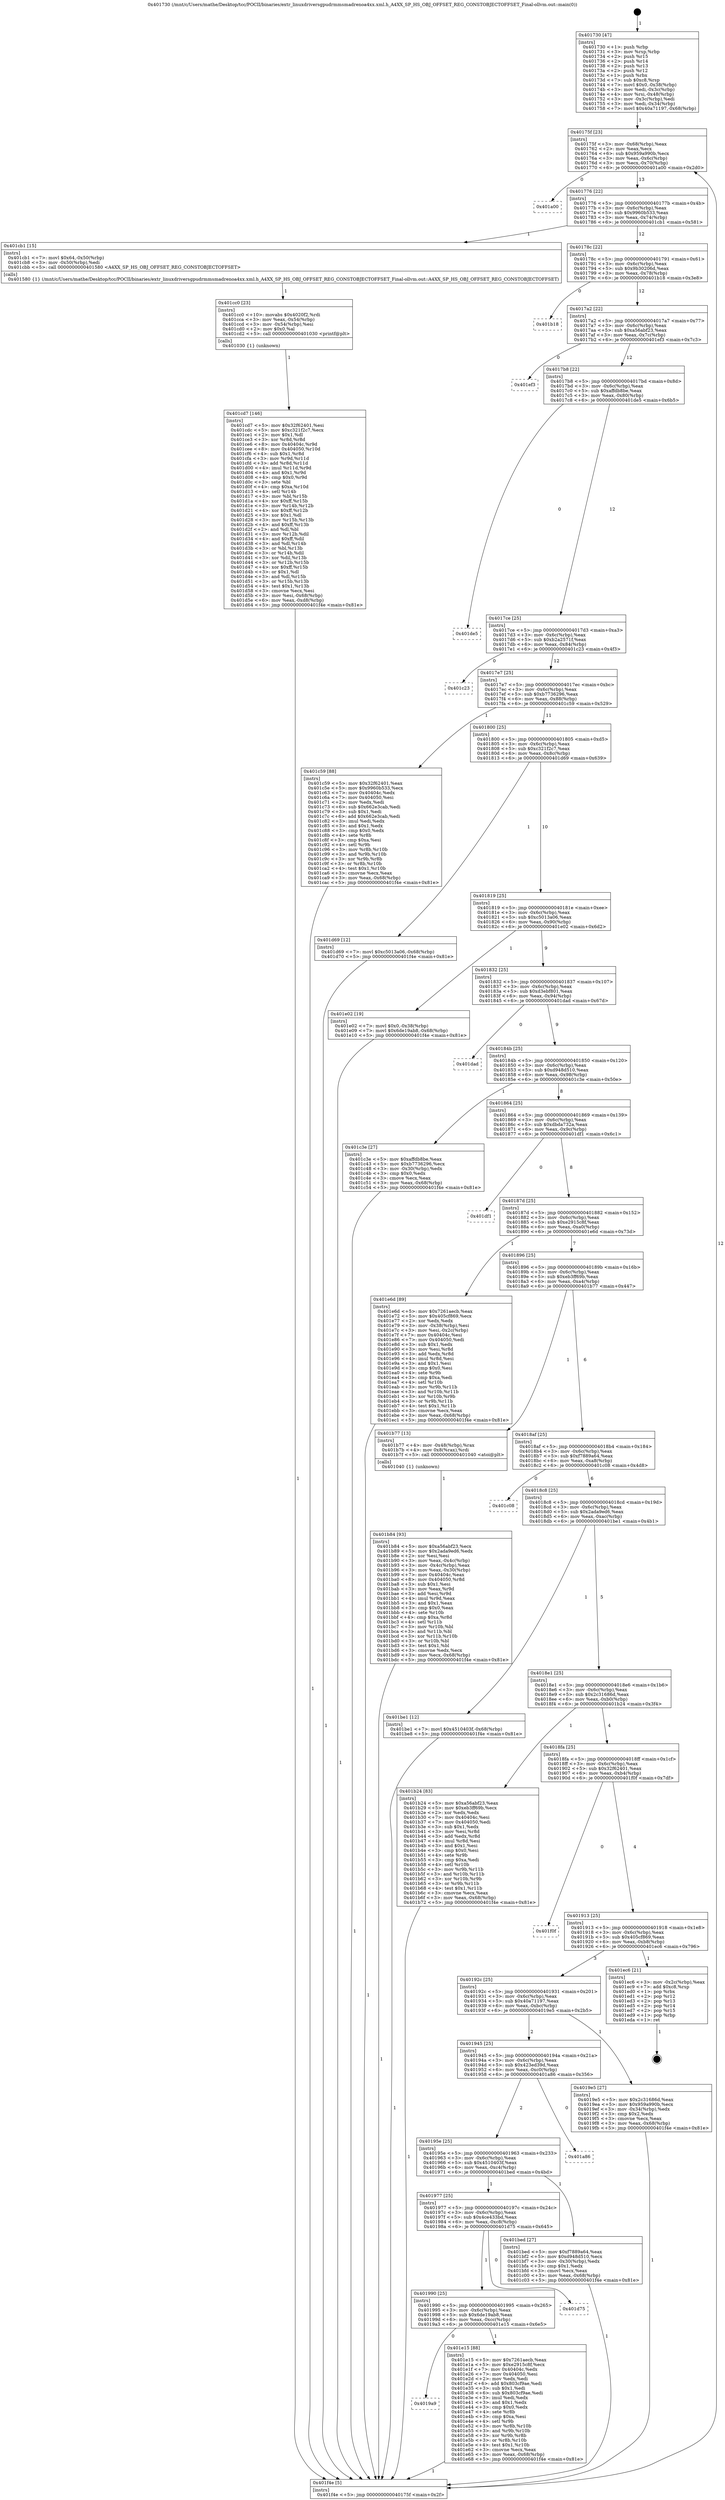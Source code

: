 digraph "0x401730" {
  label = "0x401730 (/mnt/c/Users/mathe/Desktop/tcc/POCII/binaries/extr_linuxdriversgpudrmmsmadrenoa4xx.xml.h_A4XX_SP_HS_OBJ_OFFSET_REG_CONSTOBJECTOFFSET_Final-ollvm.out::main(0))"
  labelloc = "t"
  node[shape=record]

  Entry [label="",width=0.3,height=0.3,shape=circle,fillcolor=black,style=filled]
  "0x40175f" [label="{
     0x40175f [23]\l
     | [instrs]\l
     &nbsp;&nbsp;0x40175f \<+3\>: mov -0x68(%rbp),%eax\l
     &nbsp;&nbsp;0x401762 \<+2\>: mov %eax,%ecx\l
     &nbsp;&nbsp;0x401764 \<+6\>: sub $0x959a990b,%ecx\l
     &nbsp;&nbsp;0x40176a \<+3\>: mov %eax,-0x6c(%rbp)\l
     &nbsp;&nbsp;0x40176d \<+3\>: mov %ecx,-0x70(%rbp)\l
     &nbsp;&nbsp;0x401770 \<+6\>: je 0000000000401a00 \<main+0x2d0\>\l
  }"]
  "0x401a00" [label="{
     0x401a00\l
  }", style=dashed]
  "0x401776" [label="{
     0x401776 [22]\l
     | [instrs]\l
     &nbsp;&nbsp;0x401776 \<+5\>: jmp 000000000040177b \<main+0x4b\>\l
     &nbsp;&nbsp;0x40177b \<+3\>: mov -0x6c(%rbp),%eax\l
     &nbsp;&nbsp;0x40177e \<+5\>: sub $0x9960b533,%eax\l
     &nbsp;&nbsp;0x401783 \<+3\>: mov %eax,-0x74(%rbp)\l
     &nbsp;&nbsp;0x401786 \<+6\>: je 0000000000401cb1 \<main+0x581\>\l
  }"]
  Exit [label="",width=0.3,height=0.3,shape=circle,fillcolor=black,style=filled,peripheries=2]
  "0x401cb1" [label="{
     0x401cb1 [15]\l
     | [instrs]\l
     &nbsp;&nbsp;0x401cb1 \<+7\>: movl $0x64,-0x50(%rbp)\l
     &nbsp;&nbsp;0x401cb8 \<+3\>: mov -0x50(%rbp),%edi\l
     &nbsp;&nbsp;0x401cbb \<+5\>: call 0000000000401580 \<A4XX_SP_HS_OBJ_OFFSET_REG_CONSTOBJECTOFFSET\>\l
     | [calls]\l
     &nbsp;&nbsp;0x401580 \{1\} (/mnt/c/Users/mathe/Desktop/tcc/POCII/binaries/extr_linuxdriversgpudrmmsmadrenoa4xx.xml.h_A4XX_SP_HS_OBJ_OFFSET_REG_CONSTOBJECTOFFSET_Final-ollvm.out::A4XX_SP_HS_OBJ_OFFSET_REG_CONSTOBJECTOFFSET)\l
  }"]
  "0x40178c" [label="{
     0x40178c [22]\l
     | [instrs]\l
     &nbsp;&nbsp;0x40178c \<+5\>: jmp 0000000000401791 \<main+0x61\>\l
     &nbsp;&nbsp;0x401791 \<+3\>: mov -0x6c(%rbp),%eax\l
     &nbsp;&nbsp;0x401794 \<+5\>: sub $0x9b30206d,%eax\l
     &nbsp;&nbsp;0x401799 \<+3\>: mov %eax,-0x78(%rbp)\l
     &nbsp;&nbsp;0x40179c \<+6\>: je 0000000000401b18 \<main+0x3e8\>\l
  }"]
  "0x4019a9" [label="{
     0x4019a9\l
  }", style=dashed]
  "0x401b18" [label="{
     0x401b18\l
  }", style=dashed]
  "0x4017a2" [label="{
     0x4017a2 [22]\l
     | [instrs]\l
     &nbsp;&nbsp;0x4017a2 \<+5\>: jmp 00000000004017a7 \<main+0x77\>\l
     &nbsp;&nbsp;0x4017a7 \<+3\>: mov -0x6c(%rbp),%eax\l
     &nbsp;&nbsp;0x4017aa \<+5\>: sub $0xa56abf23,%eax\l
     &nbsp;&nbsp;0x4017af \<+3\>: mov %eax,-0x7c(%rbp)\l
     &nbsp;&nbsp;0x4017b2 \<+6\>: je 0000000000401ef3 \<main+0x7c3\>\l
  }"]
  "0x401e15" [label="{
     0x401e15 [88]\l
     | [instrs]\l
     &nbsp;&nbsp;0x401e15 \<+5\>: mov $0x7261aecb,%eax\l
     &nbsp;&nbsp;0x401e1a \<+5\>: mov $0xe2915c8f,%ecx\l
     &nbsp;&nbsp;0x401e1f \<+7\>: mov 0x40404c,%edx\l
     &nbsp;&nbsp;0x401e26 \<+7\>: mov 0x404050,%esi\l
     &nbsp;&nbsp;0x401e2d \<+2\>: mov %edx,%edi\l
     &nbsp;&nbsp;0x401e2f \<+6\>: add $0x803cf9ae,%edi\l
     &nbsp;&nbsp;0x401e35 \<+3\>: sub $0x1,%edi\l
     &nbsp;&nbsp;0x401e38 \<+6\>: sub $0x803cf9ae,%edi\l
     &nbsp;&nbsp;0x401e3e \<+3\>: imul %edi,%edx\l
     &nbsp;&nbsp;0x401e41 \<+3\>: and $0x1,%edx\l
     &nbsp;&nbsp;0x401e44 \<+3\>: cmp $0x0,%edx\l
     &nbsp;&nbsp;0x401e47 \<+4\>: sete %r8b\l
     &nbsp;&nbsp;0x401e4b \<+3\>: cmp $0xa,%esi\l
     &nbsp;&nbsp;0x401e4e \<+4\>: setl %r9b\l
     &nbsp;&nbsp;0x401e52 \<+3\>: mov %r8b,%r10b\l
     &nbsp;&nbsp;0x401e55 \<+3\>: and %r9b,%r10b\l
     &nbsp;&nbsp;0x401e58 \<+3\>: xor %r9b,%r8b\l
     &nbsp;&nbsp;0x401e5b \<+3\>: or %r8b,%r10b\l
     &nbsp;&nbsp;0x401e5e \<+4\>: test $0x1,%r10b\l
     &nbsp;&nbsp;0x401e62 \<+3\>: cmovne %ecx,%eax\l
     &nbsp;&nbsp;0x401e65 \<+3\>: mov %eax,-0x68(%rbp)\l
     &nbsp;&nbsp;0x401e68 \<+5\>: jmp 0000000000401f4e \<main+0x81e\>\l
  }"]
  "0x401ef3" [label="{
     0x401ef3\l
  }", style=dashed]
  "0x4017b8" [label="{
     0x4017b8 [22]\l
     | [instrs]\l
     &nbsp;&nbsp;0x4017b8 \<+5\>: jmp 00000000004017bd \<main+0x8d\>\l
     &nbsp;&nbsp;0x4017bd \<+3\>: mov -0x6c(%rbp),%eax\l
     &nbsp;&nbsp;0x4017c0 \<+5\>: sub $0xaffdb8be,%eax\l
     &nbsp;&nbsp;0x4017c5 \<+3\>: mov %eax,-0x80(%rbp)\l
     &nbsp;&nbsp;0x4017c8 \<+6\>: je 0000000000401de5 \<main+0x6b5\>\l
  }"]
  "0x401990" [label="{
     0x401990 [25]\l
     | [instrs]\l
     &nbsp;&nbsp;0x401990 \<+5\>: jmp 0000000000401995 \<main+0x265\>\l
     &nbsp;&nbsp;0x401995 \<+3\>: mov -0x6c(%rbp),%eax\l
     &nbsp;&nbsp;0x401998 \<+5\>: sub $0x6de19ab8,%eax\l
     &nbsp;&nbsp;0x40199d \<+6\>: mov %eax,-0xcc(%rbp)\l
     &nbsp;&nbsp;0x4019a3 \<+6\>: je 0000000000401e15 \<main+0x6e5\>\l
  }"]
  "0x401de5" [label="{
     0x401de5\l
  }", style=dashed]
  "0x4017ce" [label="{
     0x4017ce [25]\l
     | [instrs]\l
     &nbsp;&nbsp;0x4017ce \<+5\>: jmp 00000000004017d3 \<main+0xa3\>\l
     &nbsp;&nbsp;0x4017d3 \<+3\>: mov -0x6c(%rbp),%eax\l
     &nbsp;&nbsp;0x4017d6 \<+5\>: sub $0xb2a2571f,%eax\l
     &nbsp;&nbsp;0x4017db \<+6\>: mov %eax,-0x84(%rbp)\l
     &nbsp;&nbsp;0x4017e1 \<+6\>: je 0000000000401c23 \<main+0x4f3\>\l
  }"]
  "0x401d75" [label="{
     0x401d75\l
  }", style=dashed]
  "0x401c23" [label="{
     0x401c23\l
  }", style=dashed]
  "0x4017e7" [label="{
     0x4017e7 [25]\l
     | [instrs]\l
     &nbsp;&nbsp;0x4017e7 \<+5\>: jmp 00000000004017ec \<main+0xbc\>\l
     &nbsp;&nbsp;0x4017ec \<+3\>: mov -0x6c(%rbp),%eax\l
     &nbsp;&nbsp;0x4017ef \<+5\>: sub $0xb7736296,%eax\l
     &nbsp;&nbsp;0x4017f4 \<+6\>: mov %eax,-0x88(%rbp)\l
     &nbsp;&nbsp;0x4017fa \<+6\>: je 0000000000401c59 \<main+0x529\>\l
  }"]
  "0x401cd7" [label="{
     0x401cd7 [146]\l
     | [instrs]\l
     &nbsp;&nbsp;0x401cd7 \<+5\>: mov $0x32f62401,%esi\l
     &nbsp;&nbsp;0x401cdc \<+5\>: mov $0xc321f2c7,%ecx\l
     &nbsp;&nbsp;0x401ce1 \<+2\>: mov $0x1,%dl\l
     &nbsp;&nbsp;0x401ce3 \<+3\>: xor %r8d,%r8d\l
     &nbsp;&nbsp;0x401ce6 \<+8\>: mov 0x40404c,%r9d\l
     &nbsp;&nbsp;0x401cee \<+8\>: mov 0x404050,%r10d\l
     &nbsp;&nbsp;0x401cf6 \<+4\>: sub $0x1,%r8d\l
     &nbsp;&nbsp;0x401cfa \<+3\>: mov %r9d,%r11d\l
     &nbsp;&nbsp;0x401cfd \<+3\>: add %r8d,%r11d\l
     &nbsp;&nbsp;0x401d00 \<+4\>: imul %r11d,%r9d\l
     &nbsp;&nbsp;0x401d04 \<+4\>: and $0x1,%r9d\l
     &nbsp;&nbsp;0x401d08 \<+4\>: cmp $0x0,%r9d\l
     &nbsp;&nbsp;0x401d0c \<+3\>: sete %bl\l
     &nbsp;&nbsp;0x401d0f \<+4\>: cmp $0xa,%r10d\l
     &nbsp;&nbsp;0x401d13 \<+4\>: setl %r14b\l
     &nbsp;&nbsp;0x401d17 \<+3\>: mov %bl,%r15b\l
     &nbsp;&nbsp;0x401d1a \<+4\>: xor $0xff,%r15b\l
     &nbsp;&nbsp;0x401d1e \<+3\>: mov %r14b,%r12b\l
     &nbsp;&nbsp;0x401d21 \<+4\>: xor $0xff,%r12b\l
     &nbsp;&nbsp;0x401d25 \<+3\>: xor $0x1,%dl\l
     &nbsp;&nbsp;0x401d28 \<+3\>: mov %r15b,%r13b\l
     &nbsp;&nbsp;0x401d2b \<+4\>: and $0xff,%r13b\l
     &nbsp;&nbsp;0x401d2f \<+2\>: and %dl,%bl\l
     &nbsp;&nbsp;0x401d31 \<+3\>: mov %r12b,%dil\l
     &nbsp;&nbsp;0x401d34 \<+4\>: and $0xff,%dil\l
     &nbsp;&nbsp;0x401d38 \<+3\>: and %dl,%r14b\l
     &nbsp;&nbsp;0x401d3b \<+3\>: or %bl,%r13b\l
     &nbsp;&nbsp;0x401d3e \<+3\>: or %r14b,%dil\l
     &nbsp;&nbsp;0x401d41 \<+3\>: xor %dil,%r13b\l
     &nbsp;&nbsp;0x401d44 \<+3\>: or %r12b,%r15b\l
     &nbsp;&nbsp;0x401d47 \<+4\>: xor $0xff,%r15b\l
     &nbsp;&nbsp;0x401d4b \<+3\>: or $0x1,%dl\l
     &nbsp;&nbsp;0x401d4e \<+3\>: and %dl,%r15b\l
     &nbsp;&nbsp;0x401d51 \<+3\>: or %r15b,%r13b\l
     &nbsp;&nbsp;0x401d54 \<+4\>: test $0x1,%r13b\l
     &nbsp;&nbsp;0x401d58 \<+3\>: cmovne %ecx,%esi\l
     &nbsp;&nbsp;0x401d5b \<+3\>: mov %esi,-0x68(%rbp)\l
     &nbsp;&nbsp;0x401d5e \<+6\>: mov %eax,-0xd8(%rbp)\l
     &nbsp;&nbsp;0x401d64 \<+5\>: jmp 0000000000401f4e \<main+0x81e\>\l
  }"]
  "0x401c59" [label="{
     0x401c59 [88]\l
     | [instrs]\l
     &nbsp;&nbsp;0x401c59 \<+5\>: mov $0x32f62401,%eax\l
     &nbsp;&nbsp;0x401c5e \<+5\>: mov $0x9960b533,%ecx\l
     &nbsp;&nbsp;0x401c63 \<+7\>: mov 0x40404c,%edx\l
     &nbsp;&nbsp;0x401c6a \<+7\>: mov 0x404050,%esi\l
     &nbsp;&nbsp;0x401c71 \<+2\>: mov %edx,%edi\l
     &nbsp;&nbsp;0x401c73 \<+6\>: sub $0x662e3cab,%edi\l
     &nbsp;&nbsp;0x401c79 \<+3\>: sub $0x1,%edi\l
     &nbsp;&nbsp;0x401c7c \<+6\>: add $0x662e3cab,%edi\l
     &nbsp;&nbsp;0x401c82 \<+3\>: imul %edi,%edx\l
     &nbsp;&nbsp;0x401c85 \<+3\>: and $0x1,%edx\l
     &nbsp;&nbsp;0x401c88 \<+3\>: cmp $0x0,%edx\l
     &nbsp;&nbsp;0x401c8b \<+4\>: sete %r8b\l
     &nbsp;&nbsp;0x401c8f \<+3\>: cmp $0xa,%esi\l
     &nbsp;&nbsp;0x401c92 \<+4\>: setl %r9b\l
     &nbsp;&nbsp;0x401c96 \<+3\>: mov %r8b,%r10b\l
     &nbsp;&nbsp;0x401c99 \<+3\>: and %r9b,%r10b\l
     &nbsp;&nbsp;0x401c9c \<+3\>: xor %r9b,%r8b\l
     &nbsp;&nbsp;0x401c9f \<+3\>: or %r8b,%r10b\l
     &nbsp;&nbsp;0x401ca2 \<+4\>: test $0x1,%r10b\l
     &nbsp;&nbsp;0x401ca6 \<+3\>: cmovne %ecx,%eax\l
     &nbsp;&nbsp;0x401ca9 \<+3\>: mov %eax,-0x68(%rbp)\l
     &nbsp;&nbsp;0x401cac \<+5\>: jmp 0000000000401f4e \<main+0x81e\>\l
  }"]
  "0x401800" [label="{
     0x401800 [25]\l
     | [instrs]\l
     &nbsp;&nbsp;0x401800 \<+5\>: jmp 0000000000401805 \<main+0xd5\>\l
     &nbsp;&nbsp;0x401805 \<+3\>: mov -0x6c(%rbp),%eax\l
     &nbsp;&nbsp;0x401808 \<+5\>: sub $0xc321f2c7,%eax\l
     &nbsp;&nbsp;0x40180d \<+6\>: mov %eax,-0x8c(%rbp)\l
     &nbsp;&nbsp;0x401813 \<+6\>: je 0000000000401d69 \<main+0x639\>\l
  }"]
  "0x401cc0" [label="{
     0x401cc0 [23]\l
     | [instrs]\l
     &nbsp;&nbsp;0x401cc0 \<+10\>: movabs $0x4020f2,%rdi\l
     &nbsp;&nbsp;0x401cca \<+3\>: mov %eax,-0x54(%rbp)\l
     &nbsp;&nbsp;0x401ccd \<+3\>: mov -0x54(%rbp),%esi\l
     &nbsp;&nbsp;0x401cd0 \<+2\>: mov $0x0,%al\l
     &nbsp;&nbsp;0x401cd2 \<+5\>: call 0000000000401030 \<printf@plt\>\l
     | [calls]\l
     &nbsp;&nbsp;0x401030 \{1\} (unknown)\l
  }"]
  "0x401d69" [label="{
     0x401d69 [12]\l
     | [instrs]\l
     &nbsp;&nbsp;0x401d69 \<+7\>: movl $0xc5013a06,-0x68(%rbp)\l
     &nbsp;&nbsp;0x401d70 \<+5\>: jmp 0000000000401f4e \<main+0x81e\>\l
  }"]
  "0x401819" [label="{
     0x401819 [25]\l
     | [instrs]\l
     &nbsp;&nbsp;0x401819 \<+5\>: jmp 000000000040181e \<main+0xee\>\l
     &nbsp;&nbsp;0x40181e \<+3\>: mov -0x6c(%rbp),%eax\l
     &nbsp;&nbsp;0x401821 \<+5\>: sub $0xc5013a06,%eax\l
     &nbsp;&nbsp;0x401826 \<+6\>: mov %eax,-0x90(%rbp)\l
     &nbsp;&nbsp;0x40182c \<+6\>: je 0000000000401e02 \<main+0x6d2\>\l
  }"]
  "0x401977" [label="{
     0x401977 [25]\l
     | [instrs]\l
     &nbsp;&nbsp;0x401977 \<+5\>: jmp 000000000040197c \<main+0x24c\>\l
     &nbsp;&nbsp;0x40197c \<+3\>: mov -0x6c(%rbp),%eax\l
     &nbsp;&nbsp;0x40197f \<+5\>: sub $0x4ce433bd,%eax\l
     &nbsp;&nbsp;0x401984 \<+6\>: mov %eax,-0xc8(%rbp)\l
     &nbsp;&nbsp;0x40198a \<+6\>: je 0000000000401d75 \<main+0x645\>\l
  }"]
  "0x401e02" [label="{
     0x401e02 [19]\l
     | [instrs]\l
     &nbsp;&nbsp;0x401e02 \<+7\>: movl $0x0,-0x38(%rbp)\l
     &nbsp;&nbsp;0x401e09 \<+7\>: movl $0x6de19ab8,-0x68(%rbp)\l
     &nbsp;&nbsp;0x401e10 \<+5\>: jmp 0000000000401f4e \<main+0x81e\>\l
  }"]
  "0x401832" [label="{
     0x401832 [25]\l
     | [instrs]\l
     &nbsp;&nbsp;0x401832 \<+5\>: jmp 0000000000401837 \<main+0x107\>\l
     &nbsp;&nbsp;0x401837 \<+3\>: mov -0x6c(%rbp),%eax\l
     &nbsp;&nbsp;0x40183a \<+5\>: sub $0xd3ebf801,%eax\l
     &nbsp;&nbsp;0x40183f \<+6\>: mov %eax,-0x94(%rbp)\l
     &nbsp;&nbsp;0x401845 \<+6\>: je 0000000000401dad \<main+0x67d\>\l
  }"]
  "0x401bed" [label="{
     0x401bed [27]\l
     | [instrs]\l
     &nbsp;&nbsp;0x401bed \<+5\>: mov $0xf7889a64,%eax\l
     &nbsp;&nbsp;0x401bf2 \<+5\>: mov $0xd948d510,%ecx\l
     &nbsp;&nbsp;0x401bf7 \<+3\>: mov -0x30(%rbp),%edx\l
     &nbsp;&nbsp;0x401bfa \<+3\>: cmp $0x1,%edx\l
     &nbsp;&nbsp;0x401bfd \<+3\>: cmovl %ecx,%eax\l
     &nbsp;&nbsp;0x401c00 \<+3\>: mov %eax,-0x68(%rbp)\l
     &nbsp;&nbsp;0x401c03 \<+5\>: jmp 0000000000401f4e \<main+0x81e\>\l
  }"]
  "0x401dad" [label="{
     0x401dad\l
  }", style=dashed]
  "0x40184b" [label="{
     0x40184b [25]\l
     | [instrs]\l
     &nbsp;&nbsp;0x40184b \<+5\>: jmp 0000000000401850 \<main+0x120\>\l
     &nbsp;&nbsp;0x401850 \<+3\>: mov -0x6c(%rbp),%eax\l
     &nbsp;&nbsp;0x401853 \<+5\>: sub $0xd948d510,%eax\l
     &nbsp;&nbsp;0x401858 \<+6\>: mov %eax,-0x98(%rbp)\l
     &nbsp;&nbsp;0x40185e \<+6\>: je 0000000000401c3e \<main+0x50e\>\l
  }"]
  "0x40195e" [label="{
     0x40195e [25]\l
     | [instrs]\l
     &nbsp;&nbsp;0x40195e \<+5\>: jmp 0000000000401963 \<main+0x233\>\l
     &nbsp;&nbsp;0x401963 \<+3\>: mov -0x6c(%rbp),%eax\l
     &nbsp;&nbsp;0x401966 \<+5\>: sub $0x4510403f,%eax\l
     &nbsp;&nbsp;0x40196b \<+6\>: mov %eax,-0xc4(%rbp)\l
     &nbsp;&nbsp;0x401971 \<+6\>: je 0000000000401bed \<main+0x4bd\>\l
  }"]
  "0x401c3e" [label="{
     0x401c3e [27]\l
     | [instrs]\l
     &nbsp;&nbsp;0x401c3e \<+5\>: mov $0xaffdb8be,%eax\l
     &nbsp;&nbsp;0x401c43 \<+5\>: mov $0xb7736296,%ecx\l
     &nbsp;&nbsp;0x401c48 \<+3\>: mov -0x30(%rbp),%edx\l
     &nbsp;&nbsp;0x401c4b \<+3\>: cmp $0x0,%edx\l
     &nbsp;&nbsp;0x401c4e \<+3\>: cmove %ecx,%eax\l
     &nbsp;&nbsp;0x401c51 \<+3\>: mov %eax,-0x68(%rbp)\l
     &nbsp;&nbsp;0x401c54 \<+5\>: jmp 0000000000401f4e \<main+0x81e\>\l
  }"]
  "0x401864" [label="{
     0x401864 [25]\l
     | [instrs]\l
     &nbsp;&nbsp;0x401864 \<+5\>: jmp 0000000000401869 \<main+0x139\>\l
     &nbsp;&nbsp;0x401869 \<+3\>: mov -0x6c(%rbp),%eax\l
     &nbsp;&nbsp;0x40186c \<+5\>: sub $0xdbda732a,%eax\l
     &nbsp;&nbsp;0x401871 \<+6\>: mov %eax,-0x9c(%rbp)\l
     &nbsp;&nbsp;0x401877 \<+6\>: je 0000000000401df1 \<main+0x6c1\>\l
  }"]
  "0x401a86" [label="{
     0x401a86\l
  }", style=dashed]
  "0x401df1" [label="{
     0x401df1\l
  }", style=dashed]
  "0x40187d" [label="{
     0x40187d [25]\l
     | [instrs]\l
     &nbsp;&nbsp;0x40187d \<+5\>: jmp 0000000000401882 \<main+0x152\>\l
     &nbsp;&nbsp;0x401882 \<+3\>: mov -0x6c(%rbp),%eax\l
     &nbsp;&nbsp;0x401885 \<+5\>: sub $0xe2915c8f,%eax\l
     &nbsp;&nbsp;0x40188a \<+6\>: mov %eax,-0xa0(%rbp)\l
     &nbsp;&nbsp;0x401890 \<+6\>: je 0000000000401e6d \<main+0x73d\>\l
  }"]
  "0x401b84" [label="{
     0x401b84 [93]\l
     | [instrs]\l
     &nbsp;&nbsp;0x401b84 \<+5\>: mov $0xa56abf23,%ecx\l
     &nbsp;&nbsp;0x401b89 \<+5\>: mov $0x2ada9ed6,%edx\l
     &nbsp;&nbsp;0x401b8e \<+2\>: xor %esi,%esi\l
     &nbsp;&nbsp;0x401b90 \<+3\>: mov %eax,-0x4c(%rbp)\l
     &nbsp;&nbsp;0x401b93 \<+3\>: mov -0x4c(%rbp),%eax\l
     &nbsp;&nbsp;0x401b96 \<+3\>: mov %eax,-0x30(%rbp)\l
     &nbsp;&nbsp;0x401b99 \<+7\>: mov 0x40404c,%eax\l
     &nbsp;&nbsp;0x401ba0 \<+8\>: mov 0x404050,%r8d\l
     &nbsp;&nbsp;0x401ba8 \<+3\>: sub $0x1,%esi\l
     &nbsp;&nbsp;0x401bab \<+3\>: mov %eax,%r9d\l
     &nbsp;&nbsp;0x401bae \<+3\>: add %esi,%r9d\l
     &nbsp;&nbsp;0x401bb1 \<+4\>: imul %r9d,%eax\l
     &nbsp;&nbsp;0x401bb5 \<+3\>: and $0x1,%eax\l
     &nbsp;&nbsp;0x401bb8 \<+3\>: cmp $0x0,%eax\l
     &nbsp;&nbsp;0x401bbb \<+4\>: sete %r10b\l
     &nbsp;&nbsp;0x401bbf \<+4\>: cmp $0xa,%r8d\l
     &nbsp;&nbsp;0x401bc3 \<+4\>: setl %r11b\l
     &nbsp;&nbsp;0x401bc7 \<+3\>: mov %r10b,%bl\l
     &nbsp;&nbsp;0x401bca \<+3\>: and %r11b,%bl\l
     &nbsp;&nbsp;0x401bcd \<+3\>: xor %r11b,%r10b\l
     &nbsp;&nbsp;0x401bd0 \<+3\>: or %r10b,%bl\l
     &nbsp;&nbsp;0x401bd3 \<+3\>: test $0x1,%bl\l
     &nbsp;&nbsp;0x401bd6 \<+3\>: cmovne %edx,%ecx\l
     &nbsp;&nbsp;0x401bd9 \<+3\>: mov %ecx,-0x68(%rbp)\l
     &nbsp;&nbsp;0x401bdc \<+5\>: jmp 0000000000401f4e \<main+0x81e\>\l
  }"]
  "0x401e6d" [label="{
     0x401e6d [89]\l
     | [instrs]\l
     &nbsp;&nbsp;0x401e6d \<+5\>: mov $0x7261aecb,%eax\l
     &nbsp;&nbsp;0x401e72 \<+5\>: mov $0x405cf869,%ecx\l
     &nbsp;&nbsp;0x401e77 \<+2\>: xor %edx,%edx\l
     &nbsp;&nbsp;0x401e79 \<+3\>: mov -0x38(%rbp),%esi\l
     &nbsp;&nbsp;0x401e7c \<+3\>: mov %esi,-0x2c(%rbp)\l
     &nbsp;&nbsp;0x401e7f \<+7\>: mov 0x40404c,%esi\l
     &nbsp;&nbsp;0x401e86 \<+7\>: mov 0x404050,%edi\l
     &nbsp;&nbsp;0x401e8d \<+3\>: sub $0x1,%edx\l
     &nbsp;&nbsp;0x401e90 \<+3\>: mov %esi,%r8d\l
     &nbsp;&nbsp;0x401e93 \<+3\>: add %edx,%r8d\l
     &nbsp;&nbsp;0x401e96 \<+4\>: imul %r8d,%esi\l
     &nbsp;&nbsp;0x401e9a \<+3\>: and $0x1,%esi\l
     &nbsp;&nbsp;0x401e9d \<+3\>: cmp $0x0,%esi\l
     &nbsp;&nbsp;0x401ea0 \<+4\>: sete %r9b\l
     &nbsp;&nbsp;0x401ea4 \<+3\>: cmp $0xa,%edi\l
     &nbsp;&nbsp;0x401ea7 \<+4\>: setl %r10b\l
     &nbsp;&nbsp;0x401eab \<+3\>: mov %r9b,%r11b\l
     &nbsp;&nbsp;0x401eae \<+3\>: and %r10b,%r11b\l
     &nbsp;&nbsp;0x401eb1 \<+3\>: xor %r10b,%r9b\l
     &nbsp;&nbsp;0x401eb4 \<+3\>: or %r9b,%r11b\l
     &nbsp;&nbsp;0x401eb7 \<+4\>: test $0x1,%r11b\l
     &nbsp;&nbsp;0x401ebb \<+3\>: cmovne %ecx,%eax\l
     &nbsp;&nbsp;0x401ebe \<+3\>: mov %eax,-0x68(%rbp)\l
     &nbsp;&nbsp;0x401ec1 \<+5\>: jmp 0000000000401f4e \<main+0x81e\>\l
  }"]
  "0x401896" [label="{
     0x401896 [25]\l
     | [instrs]\l
     &nbsp;&nbsp;0x401896 \<+5\>: jmp 000000000040189b \<main+0x16b\>\l
     &nbsp;&nbsp;0x40189b \<+3\>: mov -0x6c(%rbp),%eax\l
     &nbsp;&nbsp;0x40189e \<+5\>: sub $0xeb3ff69b,%eax\l
     &nbsp;&nbsp;0x4018a3 \<+6\>: mov %eax,-0xa4(%rbp)\l
     &nbsp;&nbsp;0x4018a9 \<+6\>: je 0000000000401b77 \<main+0x447\>\l
  }"]
  "0x401730" [label="{
     0x401730 [47]\l
     | [instrs]\l
     &nbsp;&nbsp;0x401730 \<+1\>: push %rbp\l
     &nbsp;&nbsp;0x401731 \<+3\>: mov %rsp,%rbp\l
     &nbsp;&nbsp;0x401734 \<+2\>: push %r15\l
     &nbsp;&nbsp;0x401736 \<+2\>: push %r14\l
     &nbsp;&nbsp;0x401738 \<+2\>: push %r13\l
     &nbsp;&nbsp;0x40173a \<+2\>: push %r12\l
     &nbsp;&nbsp;0x40173c \<+1\>: push %rbx\l
     &nbsp;&nbsp;0x40173d \<+7\>: sub $0xc8,%rsp\l
     &nbsp;&nbsp;0x401744 \<+7\>: movl $0x0,-0x38(%rbp)\l
     &nbsp;&nbsp;0x40174b \<+3\>: mov %edi,-0x3c(%rbp)\l
     &nbsp;&nbsp;0x40174e \<+4\>: mov %rsi,-0x48(%rbp)\l
     &nbsp;&nbsp;0x401752 \<+3\>: mov -0x3c(%rbp),%edi\l
     &nbsp;&nbsp;0x401755 \<+3\>: mov %edi,-0x34(%rbp)\l
     &nbsp;&nbsp;0x401758 \<+7\>: movl $0x40a71197,-0x68(%rbp)\l
  }"]
  "0x401b77" [label="{
     0x401b77 [13]\l
     | [instrs]\l
     &nbsp;&nbsp;0x401b77 \<+4\>: mov -0x48(%rbp),%rax\l
     &nbsp;&nbsp;0x401b7b \<+4\>: mov 0x8(%rax),%rdi\l
     &nbsp;&nbsp;0x401b7f \<+5\>: call 0000000000401040 \<atoi@plt\>\l
     | [calls]\l
     &nbsp;&nbsp;0x401040 \{1\} (unknown)\l
  }"]
  "0x4018af" [label="{
     0x4018af [25]\l
     | [instrs]\l
     &nbsp;&nbsp;0x4018af \<+5\>: jmp 00000000004018b4 \<main+0x184\>\l
     &nbsp;&nbsp;0x4018b4 \<+3\>: mov -0x6c(%rbp),%eax\l
     &nbsp;&nbsp;0x4018b7 \<+5\>: sub $0xf7889a64,%eax\l
     &nbsp;&nbsp;0x4018bc \<+6\>: mov %eax,-0xa8(%rbp)\l
     &nbsp;&nbsp;0x4018c2 \<+6\>: je 0000000000401c08 \<main+0x4d8\>\l
  }"]
  "0x401f4e" [label="{
     0x401f4e [5]\l
     | [instrs]\l
     &nbsp;&nbsp;0x401f4e \<+5\>: jmp 000000000040175f \<main+0x2f\>\l
  }"]
  "0x401c08" [label="{
     0x401c08\l
  }", style=dashed]
  "0x4018c8" [label="{
     0x4018c8 [25]\l
     | [instrs]\l
     &nbsp;&nbsp;0x4018c8 \<+5\>: jmp 00000000004018cd \<main+0x19d\>\l
     &nbsp;&nbsp;0x4018cd \<+3\>: mov -0x6c(%rbp),%eax\l
     &nbsp;&nbsp;0x4018d0 \<+5\>: sub $0x2ada9ed6,%eax\l
     &nbsp;&nbsp;0x4018d5 \<+6\>: mov %eax,-0xac(%rbp)\l
     &nbsp;&nbsp;0x4018db \<+6\>: je 0000000000401be1 \<main+0x4b1\>\l
  }"]
  "0x401945" [label="{
     0x401945 [25]\l
     | [instrs]\l
     &nbsp;&nbsp;0x401945 \<+5\>: jmp 000000000040194a \<main+0x21a\>\l
     &nbsp;&nbsp;0x40194a \<+3\>: mov -0x6c(%rbp),%eax\l
     &nbsp;&nbsp;0x40194d \<+5\>: sub $0x423ed39d,%eax\l
     &nbsp;&nbsp;0x401952 \<+6\>: mov %eax,-0xc0(%rbp)\l
     &nbsp;&nbsp;0x401958 \<+6\>: je 0000000000401a86 \<main+0x356\>\l
  }"]
  "0x401be1" [label="{
     0x401be1 [12]\l
     | [instrs]\l
     &nbsp;&nbsp;0x401be1 \<+7\>: movl $0x4510403f,-0x68(%rbp)\l
     &nbsp;&nbsp;0x401be8 \<+5\>: jmp 0000000000401f4e \<main+0x81e\>\l
  }"]
  "0x4018e1" [label="{
     0x4018e1 [25]\l
     | [instrs]\l
     &nbsp;&nbsp;0x4018e1 \<+5\>: jmp 00000000004018e6 \<main+0x1b6\>\l
     &nbsp;&nbsp;0x4018e6 \<+3\>: mov -0x6c(%rbp),%eax\l
     &nbsp;&nbsp;0x4018e9 \<+5\>: sub $0x2c31686d,%eax\l
     &nbsp;&nbsp;0x4018ee \<+6\>: mov %eax,-0xb0(%rbp)\l
     &nbsp;&nbsp;0x4018f4 \<+6\>: je 0000000000401b24 \<main+0x3f4\>\l
  }"]
  "0x4019e5" [label="{
     0x4019e5 [27]\l
     | [instrs]\l
     &nbsp;&nbsp;0x4019e5 \<+5\>: mov $0x2c31686d,%eax\l
     &nbsp;&nbsp;0x4019ea \<+5\>: mov $0x959a990b,%ecx\l
     &nbsp;&nbsp;0x4019ef \<+3\>: mov -0x34(%rbp),%edx\l
     &nbsp;&nbsp;0x4019f2 \<+3\>: cmp $0x2,%edx\l
     &nbsp;&nbsp;0x4019f5 \<+3\>: cmovne %ecx,%eax\l
     &nbsp;&nbsp;0x4019f8 \<+3\>: mov %eax,-0x68(%rbp)\l
     &nbsp;&nbsp;0x4019fb \<+5\>: jmp 0000000000401f4e \<main+0x81e\>\l
  }"]
  "0x401b24" [label="{
     0x401b24 [83]\l
     | [instrs]\l
     &nbsp;&nbsp;0x401b24 \<+5\>: mov $0xa56abf23,%eax\l
     &nbsp;&nbsp;0x401b29 \<+5\>: mov $0xeb3ff69b,%ecx\l
     &nbsp;&nbsp;0x401b2e \<+2\>: xor %edx,%edx\l
     &nbsp;&nbsp;0x401b30 \<+7\>: mov 0x40404c,%esi\l
     &nbsp;&nbsp;0x401b37 \<+7\>: mov 0x404050,%edi\l
     &nbsp;&nbsp;0x401b3e \<+3\>: sub $0x1,%edx\l
     &nbsp;&nbsp;0x401b41 \<+3\>: mov %esi,%r8d\l
     &nbsp;&nbsp;0x401b44 \<+3\>: add %edx,%r8d\l
     &nbsp;&nbsp;0x401b47 \<+4\>: imul %r8d,%esi\l
     &nbsp;&nbsp;0x401b4b \<+3\>: and $0x1,%esi\l
     &nbsp;&nbsp;0x401b4e \<+3\>: cmp $0x0,%esi\l
     &nbsp;&nbsp;0x401b51 \<+4\>: sete %r9b\l
     &nbsp;&nbsp;0x401b55 \<+3\>: cmp $0xa,%edi\l
     &nbsp;&nbsp;0x401b58 \<+4\>: setl %r10b\l
     &nbsp;&nbsp;0x401b5c \<+3\>: mov %r9b,%r11b\l
     &nbsp;&nbsp;0x401b5f \<+3\>: and %r10b,%r11b\l
     &nbsp;&nbsp;0x401b62 \<+3\>: xor %r10b,%r9b\l
     &nbsp;&nbsp;0x401b65 \<+3\>: or %r9b,%r11b\l
     &nbsp;&nbsp;0x401b68 \<+4\>: test $0x1,%r11b\l
     &nbsp;&nbsp;0x401b6c \<+3\>: cmovne %ecx,%eax\l
     &nbsp;&nbsp;0x401b6f \<+3\>: mov %eax,-0x68(%rbp)\l
     &nbsp;&nbsp;0x401b72 \<+5\>: jmp 0000000000401f4e \<main+0x81e\>\l
  }"]
  "0x4018fa" [label="{
     0x4018fa [25]\l
     | [instrs]\l
     &nbsp;&nbsp;0x4018fa \<+5\>: jmp 00000000004018ff \<main+0x1cf\>\l
     &nbsp;&nbsp;0x4018ff \<+3\>: mov -0x6c(%rbp),%eax\l
     &nbsp;&nbsp;0x401902 \<+5\>: sub $0x32f62401,%eax\l
     &nbsp;&nbsp;0x401907 \<+6\>: mov %eax,-0xb4(%rbp)\l
     &nbsp;&nbsp;0x40190d \<+6\>: je 0000000000401f0f \<main+0x7df\>\l
  }"]
  "0x40192c" [label="{
     0x40192c [25]\l
     | [instrs]\l
     &nbsp;&nbsp;0x40192c \<+5\>: jmp 0000000000401931 \<main+0x201\>\l
     &nbsp;&nbsp;0x401931 \<+3\>: mov -0x6c(%rbp),%eax\l
     &nbsp;&nbsp;0x401934 \<+5\>: sub $0x40a71197,%eax\l
     &nbsp;&nbsp;0x401939 \<+6\>: mov %eax,-0xbc(%rbp)\l
     &nbsp;&nbsp;0x40193f \<+6\>: je 00000000004019e5 \<main+0x2b5\>\l
  }"]
  "0x401f0f" [label="{
     0x401f0f\l
  }", style=dashed]
  "0x401913" [label="{
     0x401913 [25]\l
     | [instrs]\l
     &nbsp;&nbsp;0x401913 \<+5\>: jmp 0000000000401918 \<main+0x1e8\>\l
     &nbsp;&nbsp;0x401918 \<+3\>: mov -0x6c(%rbp),%eax\l
     &nbsp;&nbsp;0x40191b \<+5\>: sub $0x405cf869,%eax\l
     &nbsp;&nbsp;0x401920 \<+6\>: mov %eax,-0xb8(%rbp)\l
     &nbsp;&nbsp;0x401926 \<+6\>: je 0000000000401ec6 \<main+0x796\>\l
  }"]
  "0x401ec6" [label="{
     0x401ec6 [21]\l
     | [instrs]\l
     &nbsp;&nbsp;0x401ec6 \<+3\>: mov -0x2c(%rbp),%eax\l
     &nbsp;&nbsp;0x401ec9 \<+7\>: add $0xc8,%rsp\l
     &nbsp;&nbsp;0x401ed0 \<+1\>: pop %rbx\l
     &nbsp;&nbsp;0x401ed1 \<+2\>: pop %r12\l
     &nbsp;&nbsp;0x401ed3 \<+2\>: pop %r13\l
     &nbsp;&nbsp;0x401ed5 \<+2\>: pop %r14\l
     &nbsp;&nbsp;0x401ed7 \<+2\>: pop %r15\l
     &nbsp;&nbsp;0x401ed9 \<+1\>: pop %rbp\l
     &nbsp;&nbsp;0x401eda \<+1\>: ret\l
  }"]
  Entry -> "0x401730" [label=" 1"]
  "0x40175f" -> "0x401a00" [label=" 0"]
  "0x40175f" -> "0x401776" [label=" 13"]
  "0x401ec6" -> Exit [label=" 1"]
  "0x401776" -> "0x401cb1" [label=" 1"]
  "0x401776" -> "0x40178c" [label=" 12"]
  "0x401e6d" -> "0x401f4e" [label=" 1"]
  "0x40178c" -> "0x401b18" [label=" 0"]
  "0x40178c" -> "0x4017a2" [label=" 12"]
  "0x401e15" -> "0x401f4e" [label=" 1"]
  "0x4017a2" -> "0x401ef3" [label=" 0"]
  "0x4017a2" -> "0x4017b8" [label=" 12"]
  "0x401990" -> "0x4019a9" [label=" 0"]
  "0x4017b8" -> "0x401de5" [label=" 0"]
  "0x4017b8" -> "0x4017ce" [label=" 12"]
  "0x401990" -> "0x401e15" [label=" 1"]
  "0x4017ce" -> "0x401c23" [label=" 0"]
  "0x4017ce" -> "0x4017e7" [label=" 12"]
  "0x401977" -> "0x401990" [label=" 1"]
  "0x4017e7" -> "0x401c59" [label=" 1"]
  "0x4017e7" -> "0x401800" [label=" 11"]
  "0x401977" -> "0x401d75" [label=" 0"]
  "0x401800" -> "0x401d69" [label=" 1"]
  "0x401800" -> "0x401819" [label=" 10"]
  "0x401e02" -> "0x401f4e" [label=" 1"]
  "0x401819" -> "0x401e02" [label=" 1"]
  "0x401819" -> "0x401832" [label=" 9"]
  "0x401d69" -> "0x401f4e" [label=" 1"]
  "0x401832" -> "0x401dad" [label=" 0"]
  "0x401832" -> "0x40184b" [label=" 9"]
  "0x401cd7" -> "0x401f4e" [label=" 1"]
  "0x40184b" -> "0x401c3e" [label=" 1"]
  "0x40184b" -> "0x401864" [label=" 8"]
  "0x401cb1" -> "0x401cc0" [label=" 1"]
  "0x401864" -> "0x401df1" [label=" 0"]
  "0x401864" -> "0x40187d" [label=" 8"]
  "0x401c59" -> "0x401f4e" [label=" 1"]
  "0x40187d" -> "0x401e6d" [label=" 1"]
  "0x40187d" -> "0x401896" [label=" 7"]
  "0x401bed" -> "0x401f4e" [label=" 1"]
  "0x401896" -> "0x401b77" [label=" 1"]
  "0x401896" -> "0x4018af" [label=" 6"]
  "0x40195e" -> "0x401977" [label=" 1"]
  "0x4018af" -> "0x401c08" [label=" 0"]
  "0x4018af" -> "0x4018c8" [label=" 6"]
  "0x40195e" -> "0x401bed" [label=" 1"]
  "0x4018c8" -> "0x401be1" [label=" 1"]
  "0x4018c8" -> "0x4018e1" [label=" 5"]
  "0x401cc0" -> "0x401cd7" [label=" 1"]
  "0x4018e1" -> "0x401b24" [label=" 1"]
  "0x4018e1" -> "0x4018fa" [label=" 4"]
  "0x401945" -> "0x40195e" [label=" 2"]
  "0x4018fa" -> "0x401f0f" [label=" 0"]
  "0x4018fa" -> "0x401913" [label=" 4"]
  "0x401c3e" -> "0x401f4e" [label=" 1"]
  "0x401913" -> "0x401ec6" [label=" 1"]
  "0x401913" -> "0x40192c" [label=" 3"]
  "0x401945" -> "0x401a86" [label=" 0"]
  "0x40192c" -> "0x4019e5" [label=" 1"]
  "0x40192c" -> "0x401945" [label=" 2"]
  "0x4019e5" -> "0x401f4e" [label=" 1"]
  "0x401730" -> "0x40175f" [label=" 1"]
  "0x401f4e" -> "0x40175f" [label=" 12"]
  "0x401b24" -> "0x401f4e" [label=" 1"]
  "0x401b77" -> "0x401b84" [label=" 1"]
  "0x401b84" -> "0x401f4e" [label=" 1"]
  "0x401be1" -> "0x401f4e" [label=" 1"]
}
